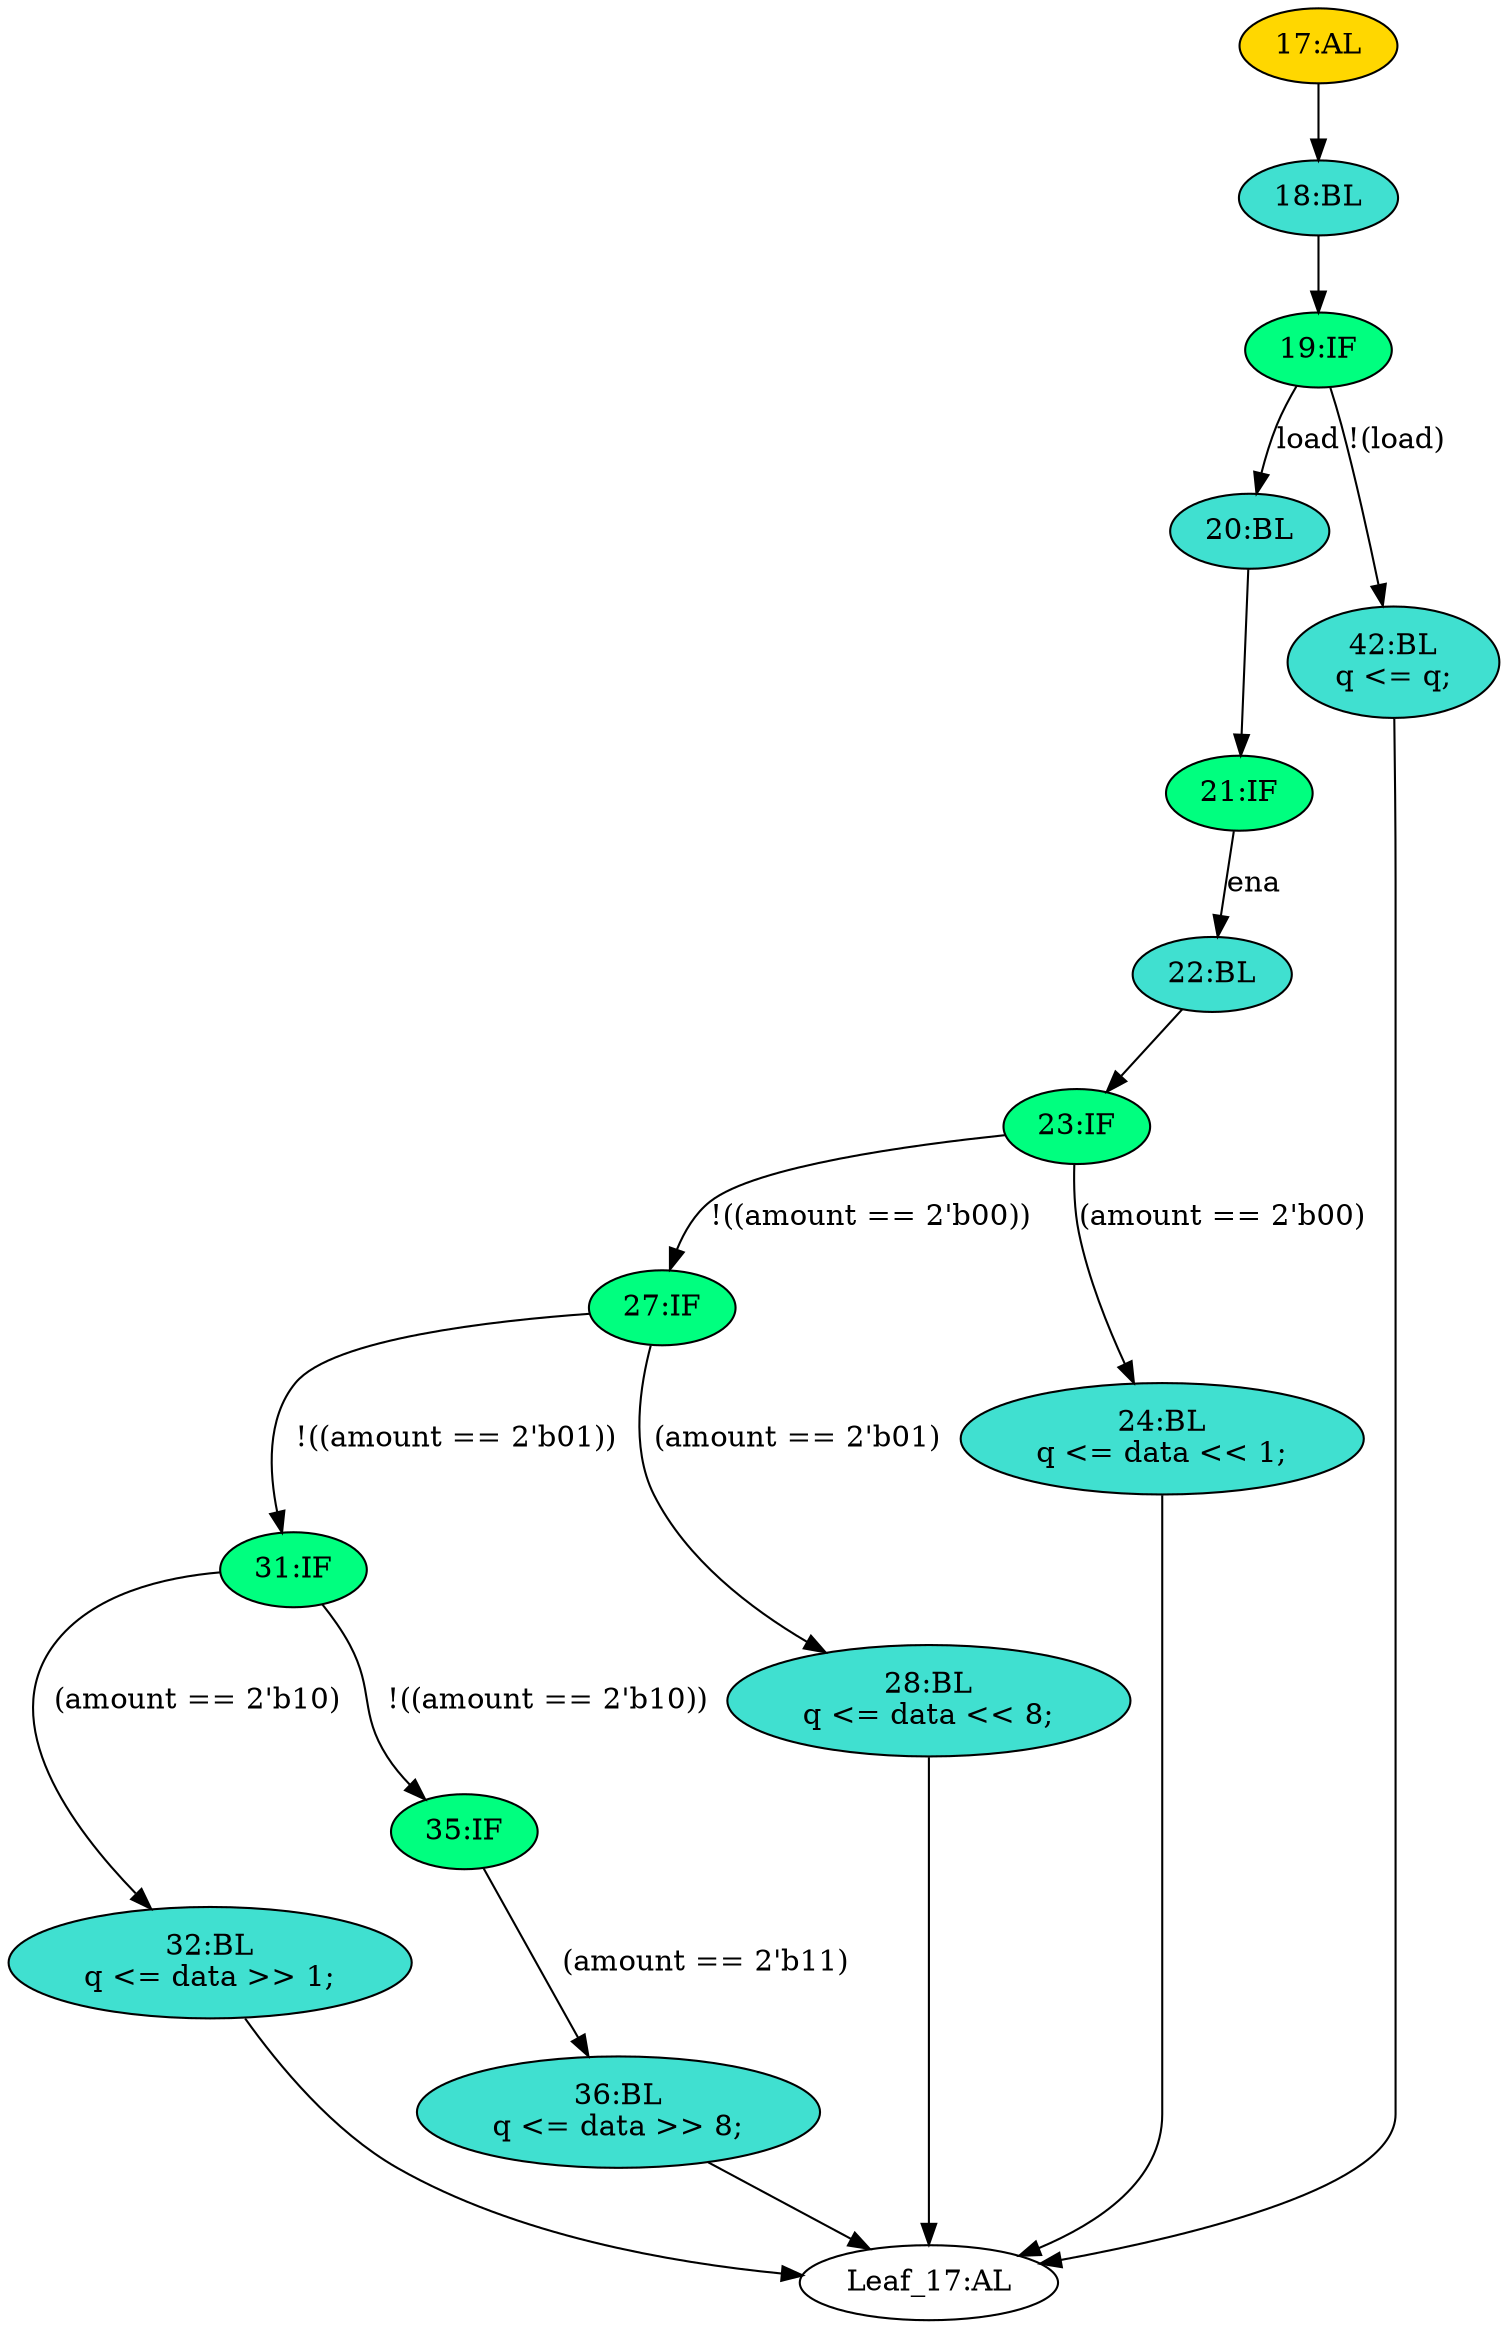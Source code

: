 strict digraph "" {
	node [label="\N"];
	"17:AL"	[ast="<pyverilog.vparser.ast.Always object at 0x7f7fec1efc10>",
		clk_sens=True,
		fillcolor=gold,
		label="17:AL",
		sens="['clk']",
		statements="[]",
		style=filled,
		typ=Always,
		use_var="['load', 'ena', 'amount', 'data', 'q']"];
	"18:BL"	[ast="<pyverilog.vparser.ast.Block object at 0x7f7fec1efdd0>",
		fillcolor=turquoise,
		label="18:BL",
		statements="[]",
		style=filled,
		typ=Block];
	"17:AL" -> "18:BL"	[cond="[]",
		lineno=None];
	"23:IF"	[ast="<pyverilog.vparser.ast.IfStatement object at 0x7f7fec1c2190>",
		fillcolor=springgreen,
		label="23:IF",
		statements="[]",
		style=filled,
		typ=IfStatement];
	"27:IF"	[ast="<pyverilog.vparser.ast.IfStatement object at 0x7f7fec1c21d0>",
		fillcolor=springgreen,
		label="27:IF",
		statements="[]",
		style=filled,
		typ=IfStatement];
	"23:IF" -> "27:IF"	[cond="['amount']",
		label="!((amount == 2'b00))",
		lineno=23];
	"24:BL"	[ast="<pyverilog.vparser.ast.Block object at 0x7f7fec1c2b90>",
		fillcolor=turquoise,
		label="24:BL
q <= data << 1;",
		statements="[<pyverilog.vparser.ast.NonblockingSubstitution object at 0x7f7fec1c2bd0>]",
		style=filled,
		typ=Block];
	"23:IF" -> "24:BL"	[cond="['amount']",
		label="(amount == 2'b00)",
		lineno=23];
	"31:IF"	[ast="<pyverilog.vparser.ast.IfStatement object at 0x7f7fec1c2210>",
		fillcolor=springgreen,
		label="31:IF",
		statements="[]",
		style=filled,
		typ=IfStatement];
	"27:IF" -> "31:IF"	[cond="['amount']",
		label="!((amount == 2'b01))",
		lineno=27];
	"28:BL"	[ast="<pyverilog.vparser.ast.Block object at 0x7f7fec1c2890>",
		fillcolor=turquoise,
		label="28:BL
q <= data << 8;",
		statements="[<pyverilog.vparser.ast.NonblockingSubstitution object at 0x7f7fec1c28d0>]",
		style=filled,
		typ=Block];
	"27:IF" -> "28:BL"	[cond="['amount']",
		label="(amount == 2'b01)",
		lineno=27];
	"20:BL"	[ast="<pyverilog.vparser.ast.Block object at 0x7f7fec1c20d0>",
		fillcolor=turquoise,
		label="20:BL",
		statements="[]",
		style=filled,
		typ=Block];
	"21:IF"	[ast="<pyverilog.vparser.ast.IfStatement object at 0x7f7fec1c2110>",
		fillcolor=springgreen,
		label="21:IF",
		statements="[]",
		style=filled,
		typ=IfStatement];
	"20:BL" -> "21:IF"	[cond="[]",
		lineno=None];
	"22:BL"	[ast="<pyverilog.vparser.ast.Block object at 0x7f7fec1c2150>",
		fillcolor=turquoise,
		label="22:BL",
		statements="[]",
		style=filled,
		typ=Block];
	"22:BL" -> "23:IF"	[cond="[]",
		lineno=None];
	"Leaf_17:AL"	[def_var="['q']",
		label="Leaf_17:AL"];
	"24:BL" -> "Leaf_17:AL"	[cond="[]",
		lineno=None];
	"19:IF"	[ast="<pyverilog.vparser.ast.IfStatement object at 0x7f7fec1efe10>",
		fillcolor=springgreen,
		label="19:IF",
		statements="[]",
		style=filled,
		typ=IfStatement];
	"19:IF" -> "20:BL"	[cond="['load']",
		label=load,
		lineno=19];
	"42:BL"	[ast="<pyverilog.vparser.ast.Block object at 0x7f7fec1efe90>",
		fillcolor=turquoise,
		label="42:BL
q <= q;",
		statements="[<pyverilog.vparser.ast.NonblockingSubstitution object at 0x7f7fec1efed0>]",
		style=filled,
		typ=Block];
	"19:IF" -> "42:BL"	[cond="['load']",
		label="!(load)",
		lineno=19];
	"32:BL"	[ast="<pyverilog.vparser.ast.Block object at 0x7f7fec1c2590>",
		fillcolor=turquoise,
		label="32:BL
q <= data >> 1;",
		statements="[<pyverilog.vparser.ast.NonblockingSubstitution object at 0x7f7fec1c25d0>]",
		style=filled,
		typ=Block];
	"31:IF" -> "32:BL"	[cond="['amount']",
		label="(amount == 2'b10)",
		lineno=31];
	"35:IF"	[ast="<pyverilog.vparser.ast.IfStatement object at 0x7f7fec1c2250>",
		fillcolor=springgreen,
		label="35:IF",
		statements="[]",
		style=filled,
		typ=IfStatement];
	"31:IF" -> "35:IF"	[cond="['amount']",
		label="!((amount == 2'b10))",
		lineno=31];
	"21:IF" -> "22:BL"	[cond="['ena']",
		label=ena,
		lineno=21];
	"18:BL" -> "19:IF"	[cond="[]",
		lineno=None];
	"32:BL" -> "Leaf_17:AL"	[cond="[]",
		lineno=None];
	"36:BL"	[ast="<pyverilog.vparser.ast.Block object at 0x7f7fec1c2290>",
		fillcolor=turquoise,
		label="36:BL
q <= data >> 8;",
		statements="[<pyverilog.vparser.ast.NonblockingSubstitution object at 0x7f7fec1c22d0>]",
		style=filled,
		typ=Block];
	"35:IF" -> "36:BL"	[cond="['amount']",
		label="(amount == 2'b11)",
		lineno=35];
	"42:BL" -> "Leaf_17:AL"	[cond="[]",
		lineno=None];
	"36:BL" -> "Leaf_17:AL"	[cond="[]",
		lineno=None];
	"28:BL" -> "Leaf_17:AL"	[cond="[]",
		lineno=None];
}
